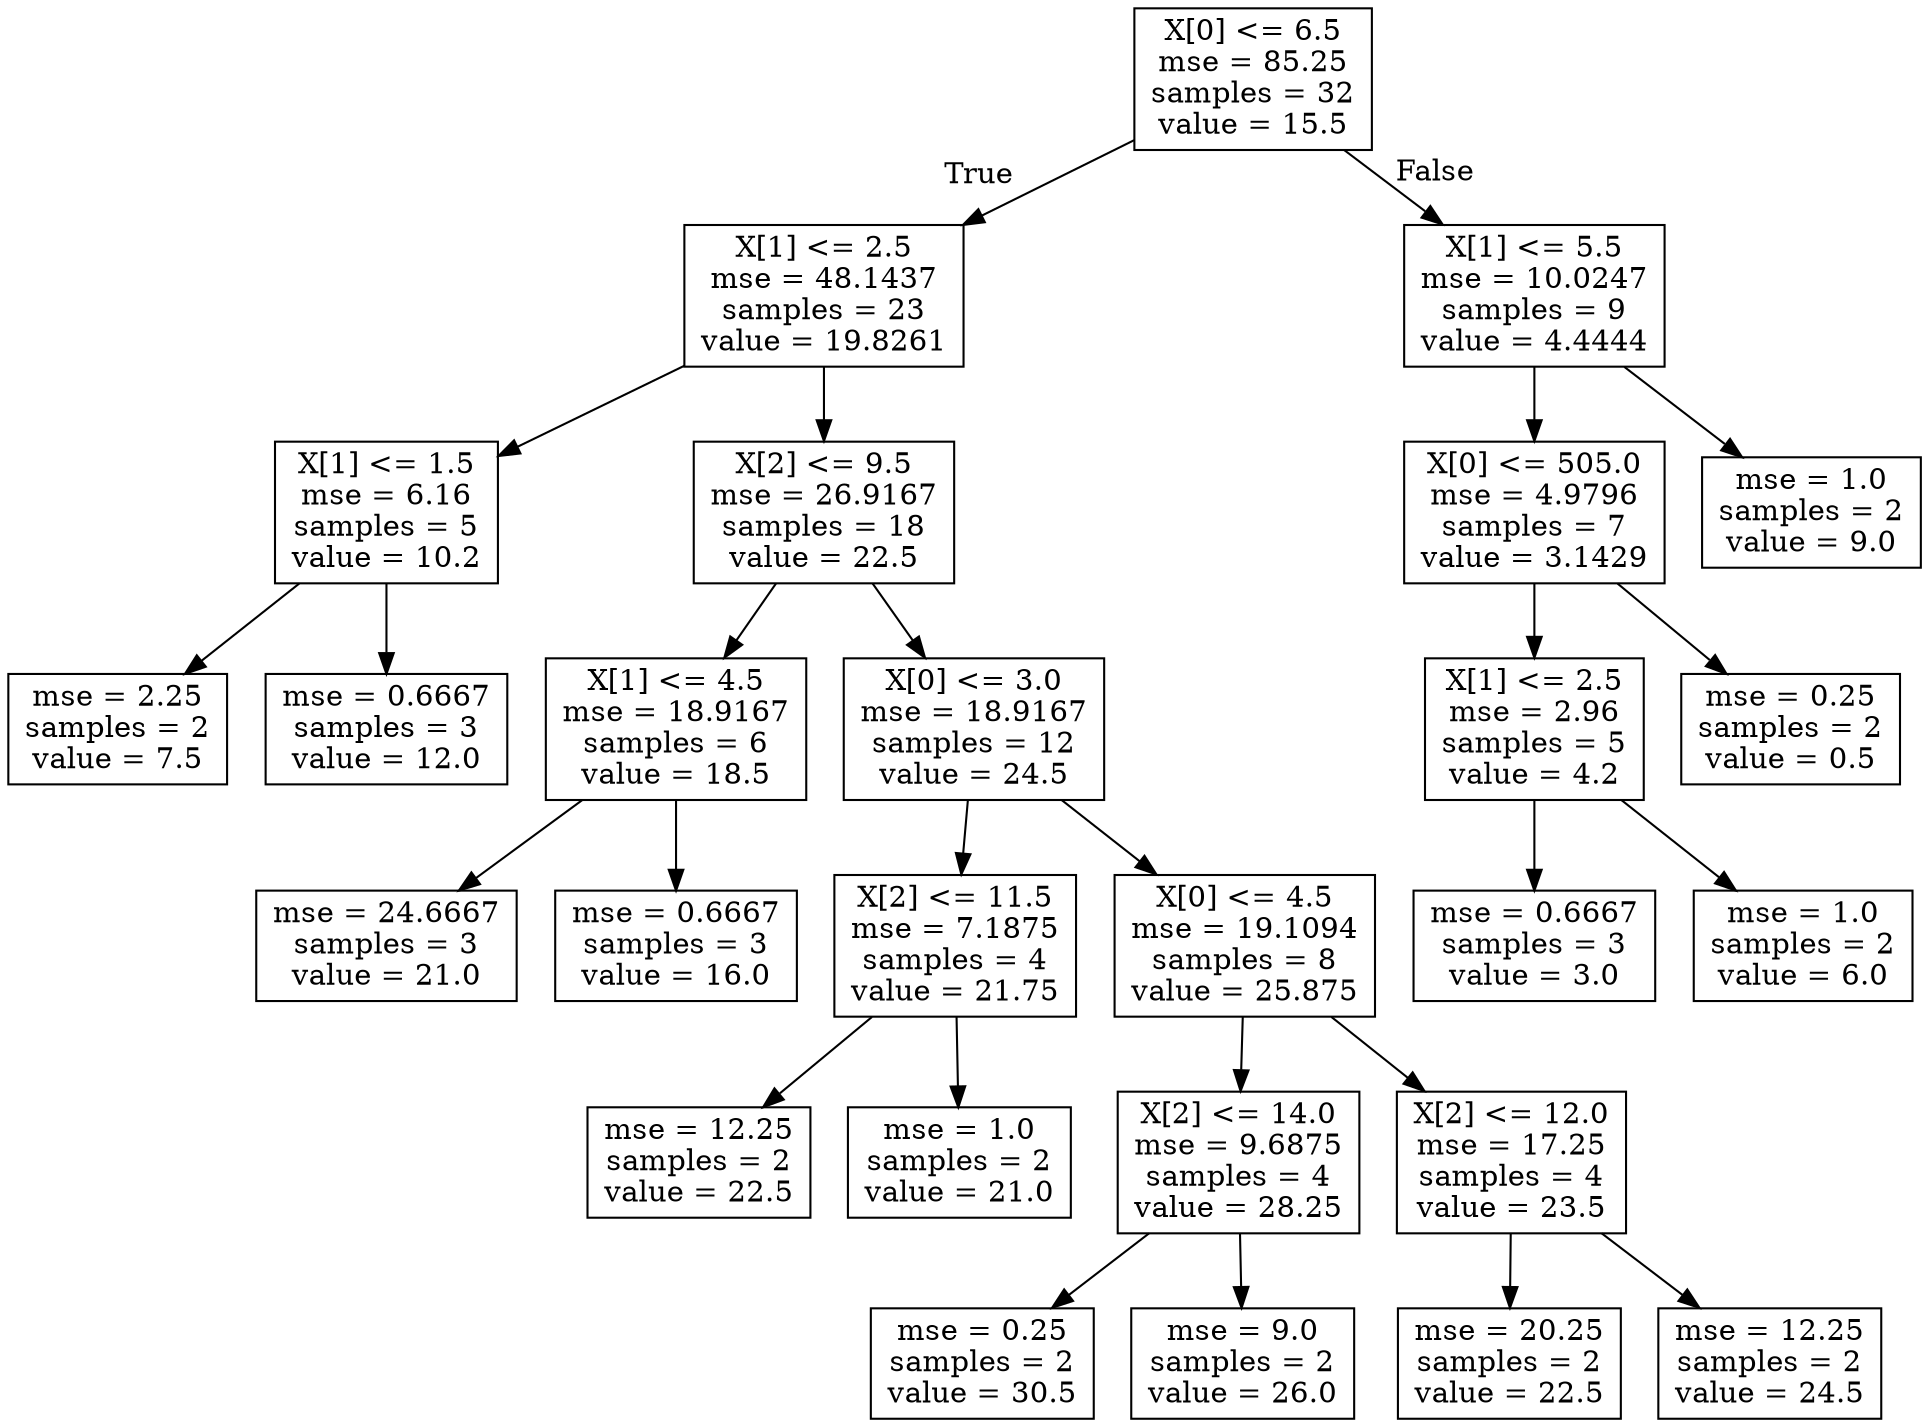 digraph Tree {
node [shape=box] ;
0 [label="X[0] <= 6.5\nmse = 85.25\nsamples = 32\nvalue = 15.5"] ;
1 [label="X[1] <= 2.5\nmse = 48.1437\nsamples = 23\nvalue = 19.8261"] ;
0 -> 1 [labeldistance=2.5, labelangle=45, headlabel="True"] ;
2 [label="X[1] <= 1.5\nmse = 6.16\nsamples = 5\nvalue = 10.2"] ;
1 -> 2 ;
3 [label="mse = 2.25\nsamples = 2\nvalue = 7.5"] ;
2 -> 3 ;
4 [label="mse = 0.6667\nsamples = 3\nvalue = 12.0"] ;
2 -> 4 ;
5 [label="X[2] <= 9.5\nmse = 26.9167\nsamples = 18\nvalue = 22.5"] ;
1 -> 5 ;
6 [label="X[1] <= 4.5\nmse = 18.9167\nsamples = 6\nvalue = 18.5"] ;
5 -> 6 ;
7 [label="mse = 24.6667\nsamples = 3\nvalue = 21.0"] ;
6 -> 7 ;
8 [label="mse = 0.6667\nsamples = 3\nvalue = 16.0"] ;
6 -> 8 ;
9 [label="X[0] <= 3.0\nmse = 18.9167\nsamples = 12\nvalue = 24.5"] ;
5 -> 9 ;
10 [label="X[2] <= 11.5\nmse = 7.1875\nsamples = 4\nvalue = 21.75"] ;
9 -> 10 ;
11 [label="mse = 12.25\nsamples = 2\nvalue = 22.5"] ;
10 -> 11 ;
12 [label="mse = 1.0\nsamples = 2\nvalue = 21.0"] ;
10 -> 12 ;
13 [label="X[0] <= 4.5\nmse = 19.1094\nsamples = 8\nvalue = 25.875"] ;
9 -> 13 ;
14 [label="X[2] <= 14.0\nmse = 9.6875\nsamples = 4\nvalue = 28.25"] ;
13 -> 14 ;
15 [label="mse = 0.25\nsamples = 2\nvalue = 30.5"] ;
14 -> 15 ;
16 [label="mse = 9.0\nsamples = 2\nvalue = 26.0"] ;
14 -> 16 ;
17 [label="X[2] <= 12.0\nmse = 17.25\nsamples = 4\nvalue = 23.5"] ;
13 -> 17 ;
18 [label="mse = 20.25\nsamples = 2\nvalue = 22.5"] ;
17 -> 18 ;
19 [label="mse = 12.25\nsamples = 2\nvalue = 24.5"] ;
17 -> 19 ;
20 [label="X[1] <= 5.5\nmse = 10.0247\nsamples = 9\nvalue = 4.4444"] ;
0 -> 20 [labeldistance=2.5, labelangle=-45, headlabel="False"] ;
21 [label="X[0] <= 505.0\nmse = 4.9796\nsamples = 7\nvalue = 3.1429"] ;
20 -> 21 ;
22 [label="X[1] <= 2.5\nmse = 2.96\nsamples = 5\nvalue = 4.2"] ;
21 -> 22 ;
23 [label="mse = 0.6667\nsamples = 3\nvalue = 3.0"] ;
22 -> 23 ;
24 [label="mse = 1.0\nsamples = 2\nvalue = 6.0"] ;
22 -> 24 ;
25 [label="mse = 0.25\nsamples = 2\nvalue = 0.5"] ;
21 -> 25 ;
26 [label="mse = 1.0\nsamples = 2\nvalue = 9.0"] ;
20 -> 26 ;
}